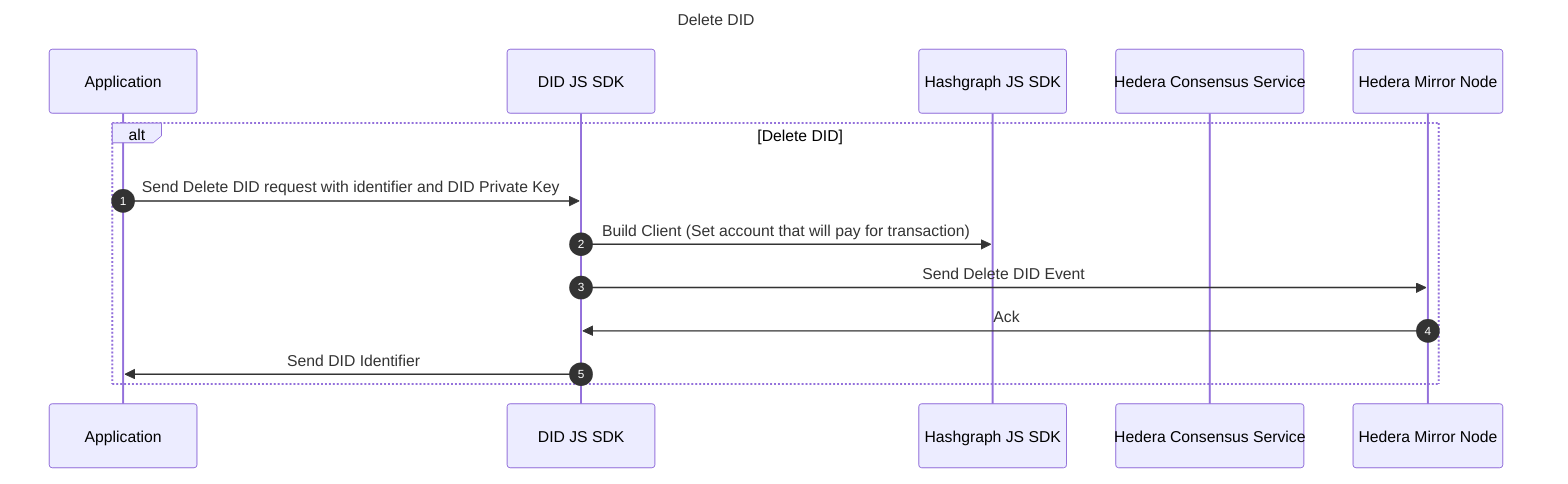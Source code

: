 sequenceDiagram
Title: Delete DID
  autonumber
  participant App as Application
  participant SDK as DID JS SDK
  participant HSDK as Hashgraph JS SDK
  participant HCS as Hedera Consensus Service
  participant HMN as Hedera Mirror Node


alt Delete DID

App ->> SDK: Send Delete DID request with identifier and DID Private Key
SDK ->> HSDK: Build Client (Set account that will pay for transaction)
SDK ->> HMN: Send Delete DID Event
HMN ->> SDK: Ack
SDK ->> App: Send DID Identifier
end